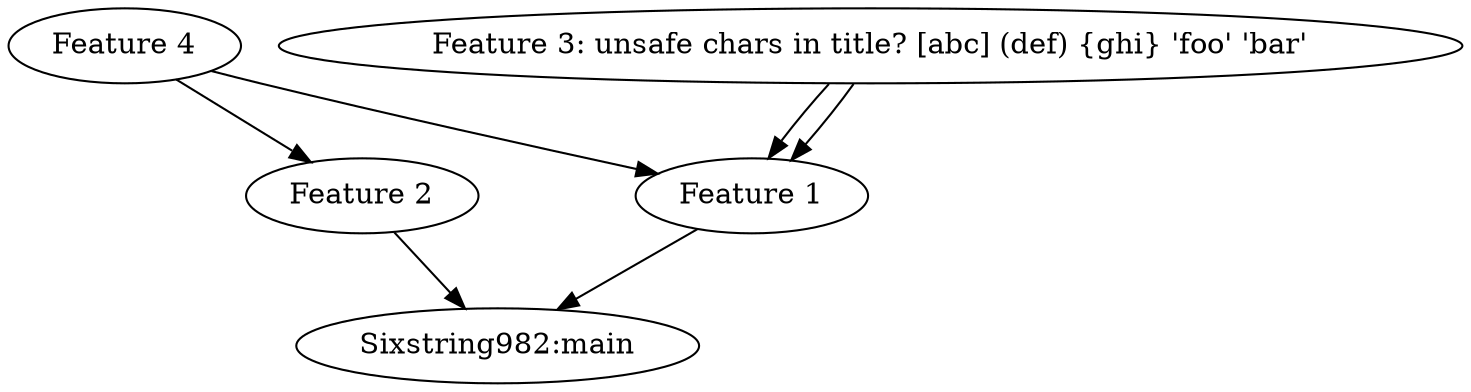 digraph {
  4 [
    label="Feature 4",
    URL="https://github.com/Sixstring982/test-repo/pull/4"
  ];
  4 -> 2;
  4 -> 1;


  3 [
    label="Feature 3: unsafe chars in title? [abc] (def) {ghi} 'foo' 'bar'",
    URL="https://github.com/Sixstring982/test-repo/pull/3"
  ];
  3 -> 1;
  3 -> 1;

  2 [
    label="Feature 2",
    URL="https://github.com/Sixstring982/test-repo/pull/2"
  ];

  2 -> "Sixstring982:main";

  1 [
    label="Feature 1",
    URL="https://github.com/Sixstring982/test-repo/pull/1"
  ];

  1 -> "Sixstring982:main";
}
